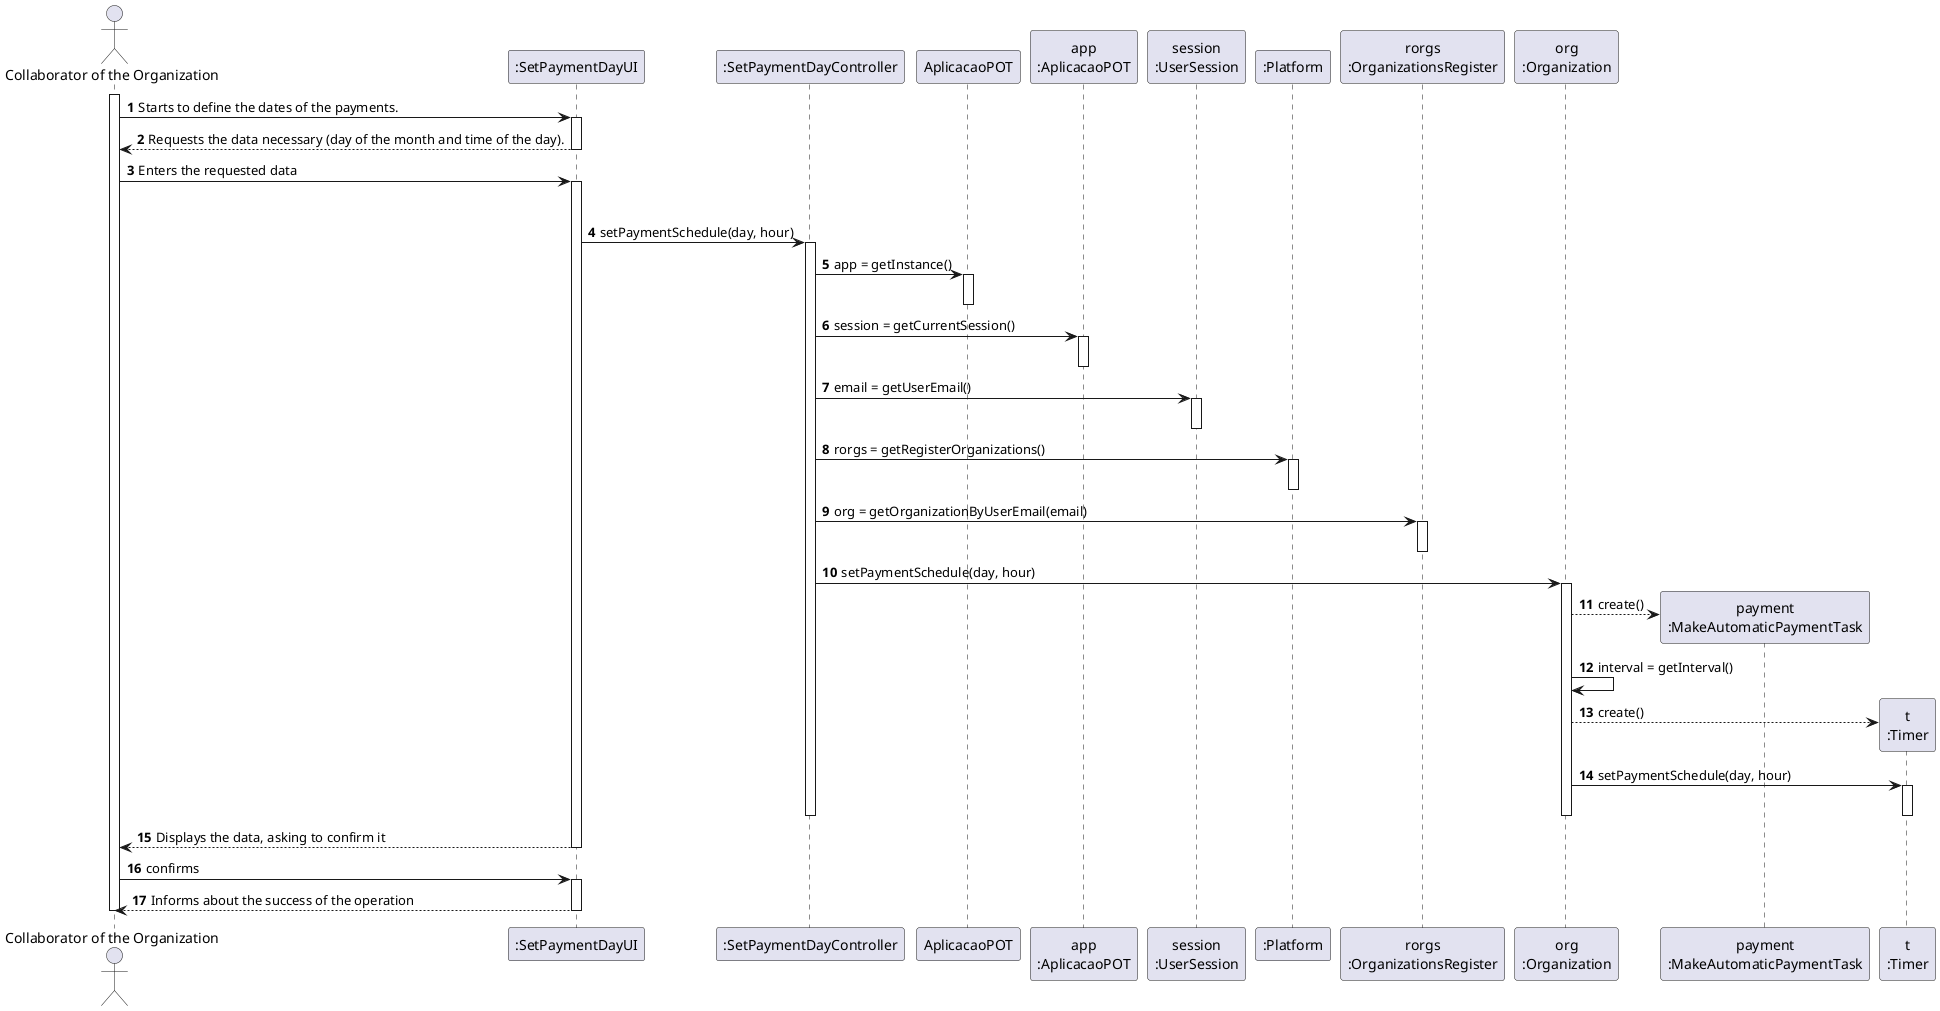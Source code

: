 @startuml
autonumber
'hide footbox
actor "Collaborator of the Organization" as CO

participant ":SetPaymentDayUI" as UI
participant ":SetPaymentDayController" as CTRL
participant "AplicacaoPOT" as _APP
participant "app\n:AplicacaoPOT" as APP
participant "session\n:UserSession" as SESSAO
participant ":Platform" as PLAT
participant "rorgs\n:OrganizationsRegister" as RORGS
participant "org\n:Organization" as ORG
participant "payment\n:MakeAutomaticPaymentTask" as MAPT
participant "t\n:Timer" as T

activate CO

CO -> UI : Starts to define the dates of the payments.
activate UI
UI --> CO : Requests the data necessary (day of the month and time of the day).
deactivate UI

CO -> UI : Enters the requested data
activate UI
deactivate CTRL


UI -> CTRL : setPaymentSchedule(day, hour)
activate CTRL

CTRL -> _APP: app = getInstance()
activate _APP
deactivate _APP

CTRL -> APP: session = getCurrentSession()
activate APP
deactivate APP

CTRL -> SESSAO: email = getUserEmail()
activate SESSAO
deactivate SESSAO

CTRL -> PLAT: rorgs = getRegisterOrganizations()
activate PLAT
deactivate PLAT

CTRL -> RORGS: org = getOrganizationByUserEmail(email)
activate RORGS
deactivate RORGS

CTRL -> ORG: setPaymentSchedule(day, hour)
activate ORG
ORG --> MAPT** : create()
ORG -> ORG : interval = getInterval()
ORG --> T** : create()
ORG -> T : setPaymentSchedule(day, hour)
activate T
deactivate T
deactivate ORG

deactivate CTRL

UI --> CO : Displays the data, asking to confirm it
deactivate UI

CO -> UI : confirms
activate UI
UI --> CO : Informs about the success of the operation
deactivate UI
deactivate CO

@enduml
